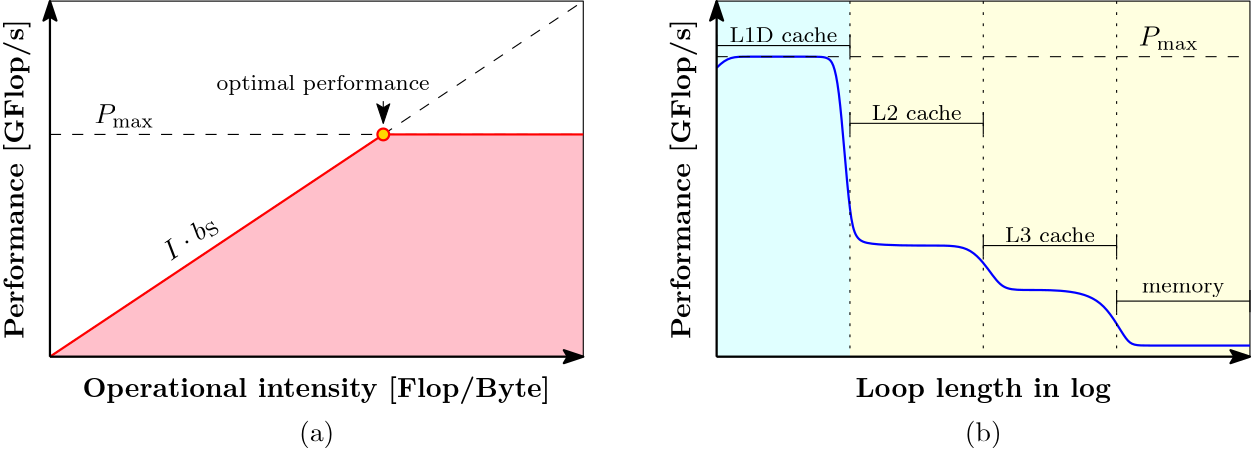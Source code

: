 <?xml version="1.0"?>
<!DOCTYPE ipe SYSTEM "ipe.dtd">
<ipe version="70107" creator="Ipe 7.1.7">
<info created="D:20160812181825" modified="D:20160812185347"/>
<ipestyle name="basic">
<symbol name="arrow/arc(spx)">
<path stroke="sym-stroke" fill="sym-stroke" pen="sym-pen">
0 0 m
-1 0.333 l
-1 -0.333 l
h
</path>
</symbol>
<symbol name="arrow/farc(spx)">
<path stroke="sym-stroke" fill="white" pen="sym-pen">
0 0 m
-1 0.333 l
-1 -0.333 l
h
</path>
</symbol>
<symbol name="arrow/ptarc(spx)">
<path stroke="sym-stroke" fill="sym-stroke" pen="sym-pen">
0 0 m
-1 0.333 l
-0.8 0 l
-1 -0.333 l
h
</path>
</symbol>
<symbol name="arrow/fptarc(spx)">
<path stroke="sym-stroke" fill="white" pen="sym-pen">
0 0 m
-1 0.333 l
-0.8 0 l
-1 -0.333 l
h
</path>
</symbol>
<symbol name="mark/circle(sx)" transformations="translations">
<path fill="sym-stroke">
0.6 0 0 0.6 0 0 e
0.4 0 0 0.4 0 0 e
</path>
</symbol>
<symbol name="mark/disk(sx)" transformations="translations">
<path fill="sym-stroke">
0.6 0 0 0.6 0 0 e
</path>
</symbol>
<symbol name="mark/fdisk(sfx)" transformations="translations">
<group>
<path fill="sym-fill">
0.5 0 0 0.5 0 0 e
</path>
<path fill="sym-stroke" fillrule="eofill">
0.6 0 0 0.6 0 0 e
0.4 0 0 0.4 0 0 e
</path>
</group>
</symbol>
<symbol name="mark/box(sx)" transformations="translations">
<path fill="sym-stroke" fillrule="eofill">
-0.6 -0.6 m
0.6 -0.6 l
0.6 0.6 l
-0.6 0.6 l
h
-0.4 -0.4 m
0.4 -0.4 l
0.4 0.4 l
-0.4 0.4 l
h
</path>
</symbol>
<symbol name="mark/square(sx)" transformations="translations">
<path fill="sym-stroke">
-0.6 -0.6 m
0.6 -0.6 l
0.6 0.6 l
-0.6 0.6 l
h
</path>
</symbol>
<symbol name="mark/fsquare(sfx)" transformations="translations">
<group>
<path fill="sym-fill">
-0.5 -0.5 m
0.5 -0.5 l
0.5 0.5 l
-0.5 0.5 l
h
</path>
<path fill="sym-stroke" fillrule="eofill">
-0.6 -0.6 m
0.6 -0.6 l
0.6 0.6 l
-0.6 0.6 l
h
-0.4 -0.4 m
0.4 -0.4 l
0.4 0.4 l
-0.4 0.4 l
h
</path>
</group>
</symbol>
<symbol name="mark/cross(sx)" transformations="translations">
<group>
<path fill="sym-stroke">
-0.43 -0.57 m
0.57 0.43 l
0.43 0.57 l
-0.57 -0.43 l
h
</path>
<path fill="sym-stroke">
-0.43 0.57 m
0.57 -0.43 l
0.43 -0.57 l
-0.57 0.43 l
h
</path>
</group>
</symbol>
<symbol name="arrow/fnormal(spx)">
<path stroke="sym-stroke" fill="white" pen="sym-pen">
0 0 m
-1 0.333 l
-1 -0.333 l
h
</path>
</symbol>
<symbol name="arrow/pointed(spx)">
<path stroke="sym-stroke" fill="sym-stroke" pen="sym-pen">
0 0 m
-1 0.333 l
-0.8 0 l
-1 -0.333 l
h
</path>
</symbol>
<symbol name="arrow/fpointed(spx)">
<path stroke="sym-stroke" fill="white" pen="sym-pen">
0 0 m
-1 0.333 l
-0.8 0 l
-1 -0.333 l
h
</path>
</symbol>
<symbol name="arrow/linear(spx)">
<path stroke="sym-stroke" pen="sym-pen">
-1 0.333 m
0 0 l
-1 -0.333 l
</path>
</symbol>
<symbol name="arrow/fdouble(spx)">
<path stroke="sym-stroke" fill="white" pen="sym-pen">
0 0 m
-1 0.333 l
-1 -0.333 l
h
-1 0 m
-2 0.333 l
-2 -0.333 l
h
</path>
</symbol>
<symbol name="arrow/double(spx)">
<path stroke="sym-stroke" fill="sym-stroke" pen="sym-pen">
0 0 m
-1 0.333 l
-1 -0.333 l
h
-1 0 m
-2 0.333 l
-2 -0.333 l
h
</path>
</symbol>
<pen name="heavier" value="0.8"/>
<pen name="fat" value="1.2"/>
<pen name="ultrafat" value="2"/>
<symbolsize name="large" value="5"/>
<symbolsize name="small" value="2"/>
<symbolsize name="tiny" value="1.1"/>
<arrowsize name="large" value="10"/>
<arrowsize name="small" value="5"/>
<arrowsize name="tiny" value="3"/>
<color name="red" value="1 0 0"/>
<color name="green" value="0 1 0"/>
<color name="blue" value="0 0 1"/>
<color name="yellow" value="1 1 0"/>
<color name="orange" value="1 0.647 0"/>
<color name="gold" value="1 0.843 0"/>
<color name="purple" value="0.627 0.125 0.941"/>
<color name="gray" value="0.745"/>
<color name="brown" value="0.647 0.165 0.165"/>
<color name="navy" value="0 0 0.502"/>
<color name="pink" value="1 0.753 0.796"/>
<color name="seagreen" value="0.18 0.545 0.341"/>
<color name="turquoise" value="0.251 0.878 0.816"/>
<color name="violet" value="0.933 0.51 0.933"/>
<color name="darkblue" value="0 0 0.545"/>
<color name="darkcyan" value="0 0.545 0.545"/>
<color name="darkgray" value="0.663"/>
<color name="darkgreen" value="0 0.392 0"/>
<color name="darkmagenta" value="0.545 0 0.545"/>
<color name="darkorange" value="1 0.549 0"/>
<color name="darkred" value="0.545 0 0"/>
<color name="lightblue" value="0.678 0.847 0.902"/>
<color name="lightcyan" value="0.878 1 1"/>
<color name="lightgray" value="0.827"/>
<color name="lightgreen" value="0.565 0.933 0.565"/>
<color name="lightyellow" value="1 1 0.878"/>
<dashstyle name="dashed" value="[4] 0"/>
<dashstyle name="dotted" value="[1 3] 0"/>
<dashstyle name="dash dotted" value="[4 2 1 2] 0"/>
<dashstyle name="dash dot dotted" value="[4 2 1 2 1 2] 0"/>
<textsize name="large" value="\large"/>
<textsize name="Large" value="\Large"/>
<textsize name="LARGE" value="\LARGE"/>
<textsize name="huge" value="\huge"/>
<textsize name="Huge" value="\Huge"/>
<textsize name="small" value="\small"/>
<textsize name="footnote" value="\footnotesize"/>
<textsize name="tiny" value="\tiny"/>
<textstyle name="center" begin="\begin{center}" end="\end{center}"/>
<textstyle name="itemize" begin="\begin{itemize}" end="\end{itemize}"/>
<textstyle name="item" begin="\begin{itemize}\item{}" end="\end{itemize}"/>
<gridsize name="4 pts" value="4"/>
<gridsize name="8 pts (~3 mm)" value="8"/>
<gridsize name="16 pts (~6 mm)" value="16"/>
<gridsize name="32 pts (~12 mm)" value="32"/>
<gridsize name="10 pts (~3.5 mm)" value="10"/>
<gridsize name="20 pts (~7 mm)" value="20"/>
<gridsize name="14 pts (~5 mm)" value="14"/>
<gridsize name="28 pts (~10 mm)" value="28"/>
<gridsize name="56 pts (~20 mm)" value="56"/>
<anglesize name="90 deg" value="90"/>
<anglesize name="60 deg" value="60"/>
<anglesize name="45 deg" value="45"/>
<anglesize name="30 deg" value="30"/>
<anglesize name="22.5 deg" value="22.5"/>
<tiling name="falling" angle="-60" step="4" width="1"/>
<tiling name="rising" angle="30" step="4" width="1"/>
</ipestyle>
<page>
<layer name="alpha"/>
<view layers="alpha" active="alpha"/>
<path layer="alpha" matrix="1 0 0 1 -16 0" fill="lightcyan">
320 768 m
320 640 l
368 640 l
368 768 l
h
</path>
<path matrix="1 0 0 1 -16 0" fill="lightyellow">
368 768 m
368 640 l
512 640 l
512 768 l
h
</path>
<path fill="pink">
256 720 m
184 720 l
64 640 l
256 640 l
h
</path>
<path stroke="black">
64 768 m
64 640 l
256 640 l
256 768 l
h
</path>
<path matrix="1 0 0 1 -16 0" stroke="black">
320 768 m
320 640 l
512 640 l
512 768 l
h
</path>
<path stroke="black" dash="dashed">
64 640 m
256 768 l
</path>
<path stroke="black" dash="dashed">
64 720 m
256 720 l
</path>
<path stroke="red" pen="heavier">
64 640 m
184 720 l
256 720 l
</path>
<path matrix="1 0 0 1 -16 0" stroke="blue" pen="heavier">
320 744 m
324 748
328 748
356 748
360 748
364 744
368 684
372 680
400 680
412 680
420 668
424 664
432 664
448 664
460 660
468 644
472 644
492 644
512 644 c
</path>
<path matrix="1 0 0 1 -4 0" stroke="black" dash="dotted">
356 768 m
356 640 l
</path>
<path matrix="1 0 0 1 16 0" stroke="black" dash="dotted">
384 768 m
384 640 l
</path>
<path matrix="1 0 0 1 -16 0" stroke="black" dash="dotted">
464 768 m
464 640 l
</path>
<group matrix="1 0 0 1 -16 -16">
<path stroke="black">
368 744 m
368 736 l
</path>
<path stroke="black">
368 740 m
416 740 l
</path>
<path stroke="black">
416 744 m
416 736 l
</path>
</group>
<group matrix="1 0 0 1 32 -60">
<path stroke="black">
368 744 m
368 736 l
</path>
<path stroke="black">
368 740 m
416 740 l
</path>
<path stroke="black">
416 744 m
416 736 l
</path>
</group>
<group matrix="1 0 0 1 80 -80">
<path stroke="black">
368 744 m
368 736 l
</path>
<path stroke="black">
368 740 m
416 740 l
</path>
<path stroke="black">
416 744 m
416 736 l
</path>
</group>
<group matrix="1 0 0 1 -64 12">
<path stroke="black">
368 744 m
368 736 l
</path>
<path stroke="black">
368 740 m
416 740 l
</path>
<path stroke="black">
416 744 m
416 736 l
</path>
</group>
<text matrix="1 0 0 1 -12 -4" transformations="translations" pos="340 760" stroke="black" type="label" width="38.805" height="5.535" depth="0" halign="center" valign="center" size="footnote">L1D cache</text>
<text matrix="1 0 0 1 36 -32" transformations="translations" pos="340 760" stroke="black" type="label" width="32.34" height="5.535" depth="0" halign="center" valign="center" size="footnote">L2 cache</text>
<text matrix="1 0 0 1 84 -76" transformations="translations" pos="340 760" stroke="black" type="label" width="32.34" height="5.535" depth="0" halign="center" valign="center" size="footnote">L3 cache</text>
<text matrix="1 0 0 1 132 -96" transformations="translations" pos="340 760" stroke="black" type="label" width="29.881" height="3.431" depth="1.55" halign="center" valign="center" size="footnote">memory</text>
<text matrix="0 1 -1 0 1076 384" pos="320 784" stroke="black" type="label" width="115.18" height="7.473" depth="2.49" halign="center" valign="center">\bf Performance [GFlop/s]</text>
<text matrix="0 1 -1 0 836 384" pos="320 784" stroke="black" type="label" width="115.18" height="7.473" depth="2.49" halign="center" valign="center">\bf Performance [GFlop/s]</text>
<text matrix="1 0 0 1 8 0" pos="152 628" stroke="black" type="label" width="168.618" height="7.473" depth="2.49" halign="center" valign="center">\bf Operational intensity [Flop/Byte]</text>
<text matrix="1 0 0 1 248 0" pos="152 628" stroke="black" type="label" width="92.022" height="6.926" depth="1.93" halign="center" valign="center">\bf Loop length in log</text>
<path stroke="black" pen="heavier" arrow="pointed/normal">
64 640 m
64 768 l
</path>
<path stroke="black" pen="heavier" arrow="pointed/normal">
64 640 m
256 640 l
</path>
<path matrix="1 0 0 1 -16 0" stroke="black" pen="heavier" arrow="pointed/normal">
320 640 m
320 768 l
</path>
<path matrix="1 0 0 1 -16 0" stroke="black" pen="heavier" arrow="pointed/normal">
320 640 m
512 640 l
</path>
<text matrix="1 0 0 1 -12 -8" pos="92 732" stroke="black" type="label" width="21.596" height="6.812" depth="1.49" valign="baseline">$P_{\mathrm{max}}$</text>
<text matrix="0.820684 0.571382 -0.571382 0.820684 370.615 -102.638" pos="228 788" stroke="black" type="label" width="21.53" height="6.923" depth="1.49" valign="baseline">$I\cdot b_{\mathrm{S}}$</text>
<path stroke="red" fill="gold" pen="heavier">
2.10989 0 0 2.10989 184 720 e
</path>
<path stroke="black" fill="gold" arrow="pointed/normal">
184 732 m
184 724 l
</path>
<text matrix="1 0 0 1 -16 -12" pos="140 748" stroke="black" type="label" width="76.7" height="5.535" depth="1.55" valign="baseline" size="footnote">optimal performance</text>
<path matrix="1 0 0 1 240 28" stroke="black" dash="dashed">
64 720 m
256 720 l
</path>
<text matrix="1 0 0 1 364 20" pos="92 732" stroke="black" type="label" width="21.596" height="6.812" depth="1.49" valign="baseline">$P_{\mathrm{max}}$</text>
<text pos="160 612" stroke="black" type="label" width="12.73" height="7.473" depth="2.49" halign="center" valign="center">(a)</text>
<text matrix="1 0 0 1 240 0" pos="160 612" stroke="black" type="label" width="13.284" height="7.473" depth="2.49" halign="center" valign="center">(b)</text>
</page>
</ipe>
